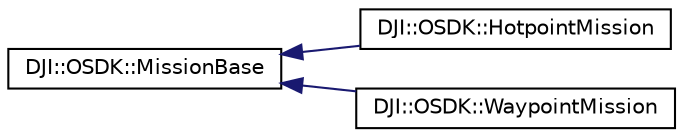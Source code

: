 digraph "Graphical Class Hierarchy"
{
 // INTERACTIVE_SVG=YES
 // LATEX_PDF_SIZE
  edge [fontname="Helvetica",fontsize="10",labelfontname="Helvetica",labelfontsize="10"];
  node [fontname="Helvetica",fontsize="10",shape=record];
  rankdir="LR";
  Node0 [label="DJI::OSDK::MissionBase",height=0.2,width=0.4,color="black", fillcolor="white", style="filled",URL="$classDJI_1_1OSDK_1_1MissionBase.html",tooltip="Mission Base class for commonality between SDK Missions."];
  Node0 -> Node1 [dir="back",color="midnightblue",fontsize="10",style="solid",fontname="Helvetica"];
  Node1 [label="DJI::OSDK::HotpointMission",height=0.2,width=0.4,color="black", fillcolor="white", style="filled",URL="$classDJI_1_1OSDK_1_1HotpointMission.html",tooltip="APIs for Hotpoint (Point of Interest) Missions."];
  Node0 -> Node2 [dir="back",color="midnightblue",fontsize="10",style="solid",fontname="Helvetica"];
  Node2 [label="DJI::OSDK::WaypointMission",height=0.2,width=0.4,color="black", fillcolor="white", style="filled",URL="$classDJI_1_1OSDK_1_1WaypointMission.html",tooltip="APIs for GPS Waypoint Missions."];
}
